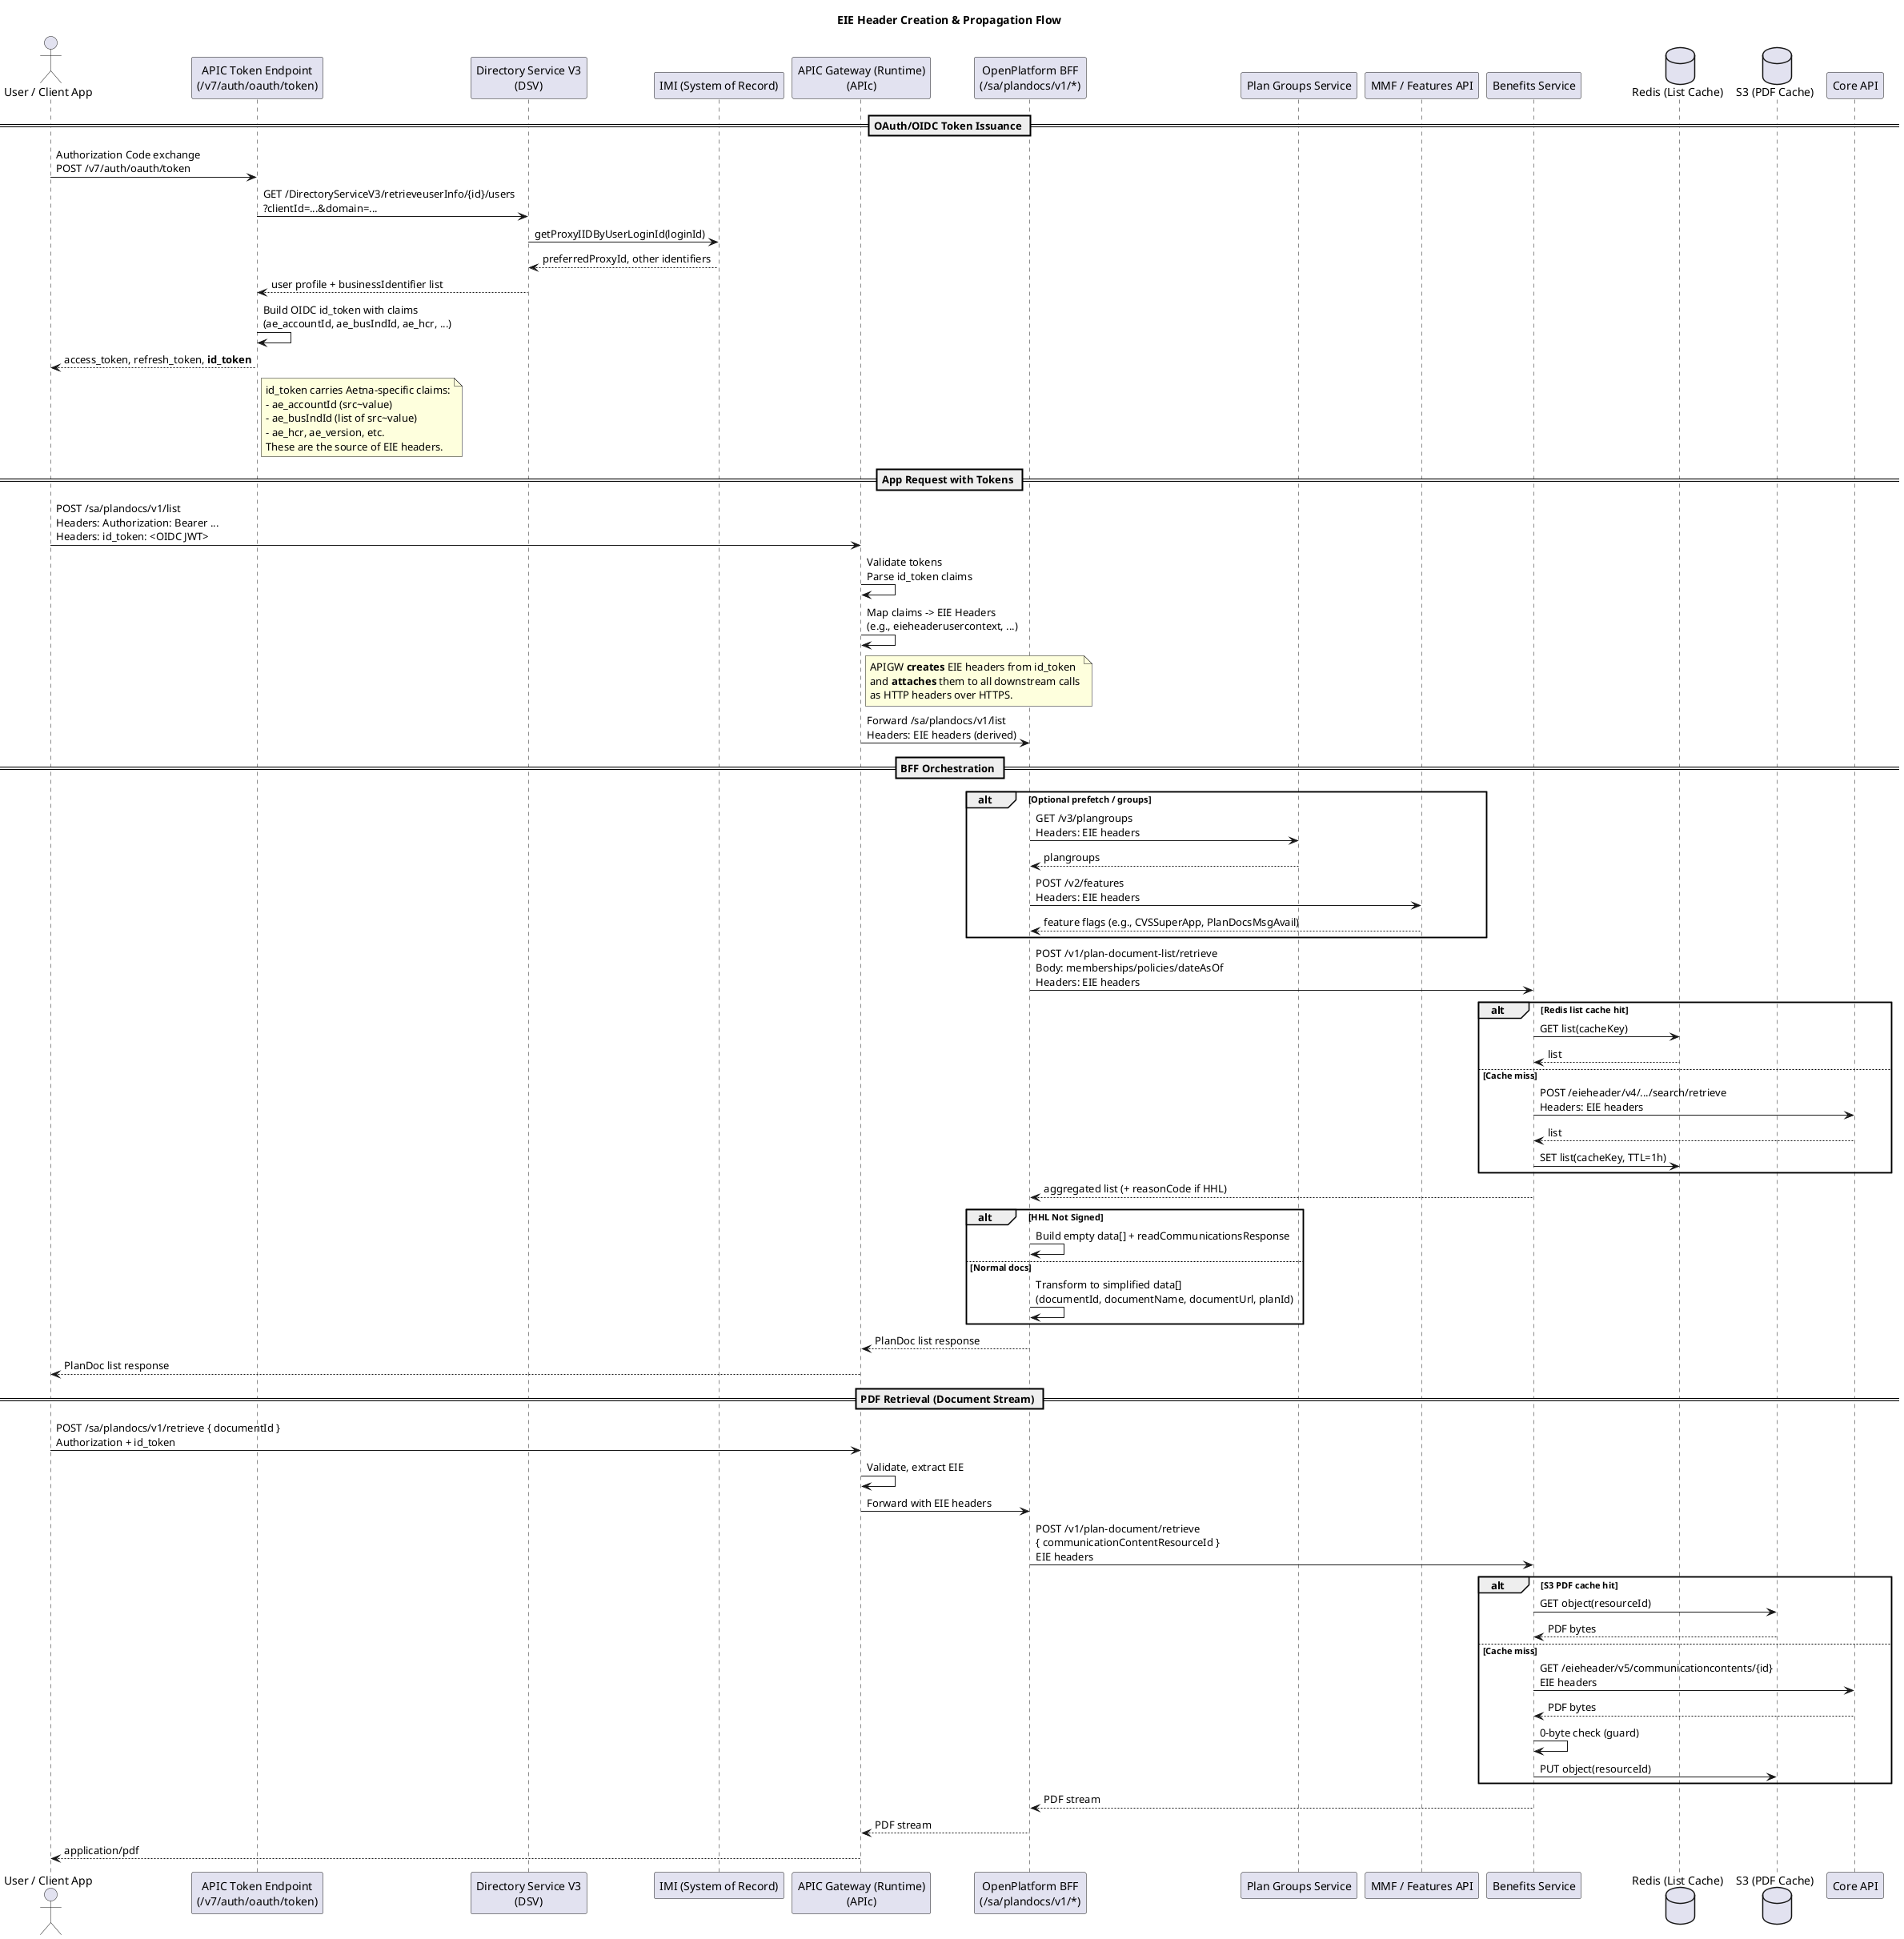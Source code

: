 @startuml EIE_Header_Propagation
title EIE Header Creation & Propagation Flow

actor "User / Client App" as Client
participant "APIC Token Endpoint\n(/v7/auth/oauth/token)" as TokenEP
participant "Directory Service V3\n(DSV)" as DSV
participant "IMI (System of Record)" as IMI
participant "APIC Gateway (Runtime)\n(APIc)" as APIGW
participant "OpenPlatform BFF\n(/sa/plandocs/v1/*)" as BFF
participant "Plan Groups Service" as PlanGroups
participant "MMF / Features API" as MMF
participant "Benefits Service" as Benefits
database "Redis (List Cache)" as Redis
database "S3 (PDF Cache)" as S3
participant "Core API" as Core

== OAuth/OIDC Token Issuance ==
Client -> TokenEP: Authorization Code exchange\nPOST /v7/auth/oauth/token
TokenEP -> DSV: GET /DirectoryServiceV3/retrieveuserInfo/{id}/users\n?clientId=...&domain=...
DSV -> IMI: getProxyIIDByUserLoginId(loginId)
IMI --> DSV: preferredProxyId, other identifiers
DSV --> TokenEP: user profile + businessIdentifier list
TokenEP -> TokenEP: Build OIDC id_token with claims\n(ae_accountId, ae_busIndId, ae_hcr, ...)
TokenEP --> Client: access_token, refresh_token, **id_token**

note right of TokenEP
id_token carries Aetna-specific claims:
- ae_accountId (src~value)
- ae_busIndId (list of src~value)
- ae_hcr, ae_version, etc.
These are the source of EIE headers.
end note

== App Request with Tokens ==
Client -> APIGW: POST /sa/plandocs/v1/list\nHeaders: Authorization: Bearer ...\nHeaders: id_token: <OIDC JWT>

APIGW -> APIGW: Validate tokens\nParse id_token claims
APIGW -> APIGW: Map claims -> EIE Headers\n(e.g., eieheaderusercontext, ...)

note right of APIGW
APIGW **creates** EIE headers from id_token
and **attaches** them to all downstream calls
as HTTP headers over HTTPS.
end note

APIGW -> BFF: Forward /sa/plandocs/v1/list\nHeaders: EIE headers (derived)

== BFF Orchestration ==
alt Optional prefetch / groups
  BFF -> PlanGroups: GET /v3/plangroups\nHeaders: EIE headers
  PlanGroups --> BFF: plangroups
  BFF -> MMF: POST /v2/features\nHeaders: EIE headers
  MMF --> BFF: feature flags (e.g., CVSSuperApp, PlanDocsMsgAvail)
end

BFF -> Benefits: POST /v1/plan-document-list/retrieve\nBody: memberships/policies/dateAsOf\nHeaders: EIE headers

alt Redis list cache hit
  Benefits -> Redis: GET list(cacheKey)
  Redis --> Benefits: list
else Cache miss
  Benefits -> Core: POST /eieheader/v4/.../search/retrieve\nHeaders: EIE headers
  Core --> Benefits: list
  Benefits -> Redis: SET list(cacheKey, TTL=1h)
end
Benefits --> BFF: aggregated list (+ reasonCode if HHL)

alt HHL Not Signed
  BFF -> BFF: Build empty data[] + readCommunicationsResponse
else Normal docs
  BFF -> BFF: Transform to simplified data[]\n(documentId, documentName, documentUrl, planId)
end

BFF --> APIGW: PlanDoc list response
APIGW --> Client: PlanDoc list response

== PDF Retrieval (Document Stream) ==
Client -> APIGW: POST /sa/plandocs/v1/retrieve { documentId }\nAuthorization + id_token
APIGW -> APIGW: Validate, extract EIE
APIGW -> BFF: Forward with EIE headers
BFF -> Benefits: POST /v1/plan-document/retrieve\n{ communicationContentResourceId }\nEIE headers

alt S3 PDF cache hit
  Benefits -> S3: GET object(resourceId)
  S3 --> Benefits: PDF bytes
else Cache miss
  Benefits -> Core: GET /eieheader/v5/communicationcontents/{id}\nEIE headers
  Core --> Benefits: PDF bytes
  Benefits -> Benefits: 0-byte check (guard)
  Benefits -> S3: PUT object(resourceId)
end

Benefits --> BFF: PDF stream
BFF --> APIGW: PDF stream
APIGW --> Client: application/pdf

@enduml
